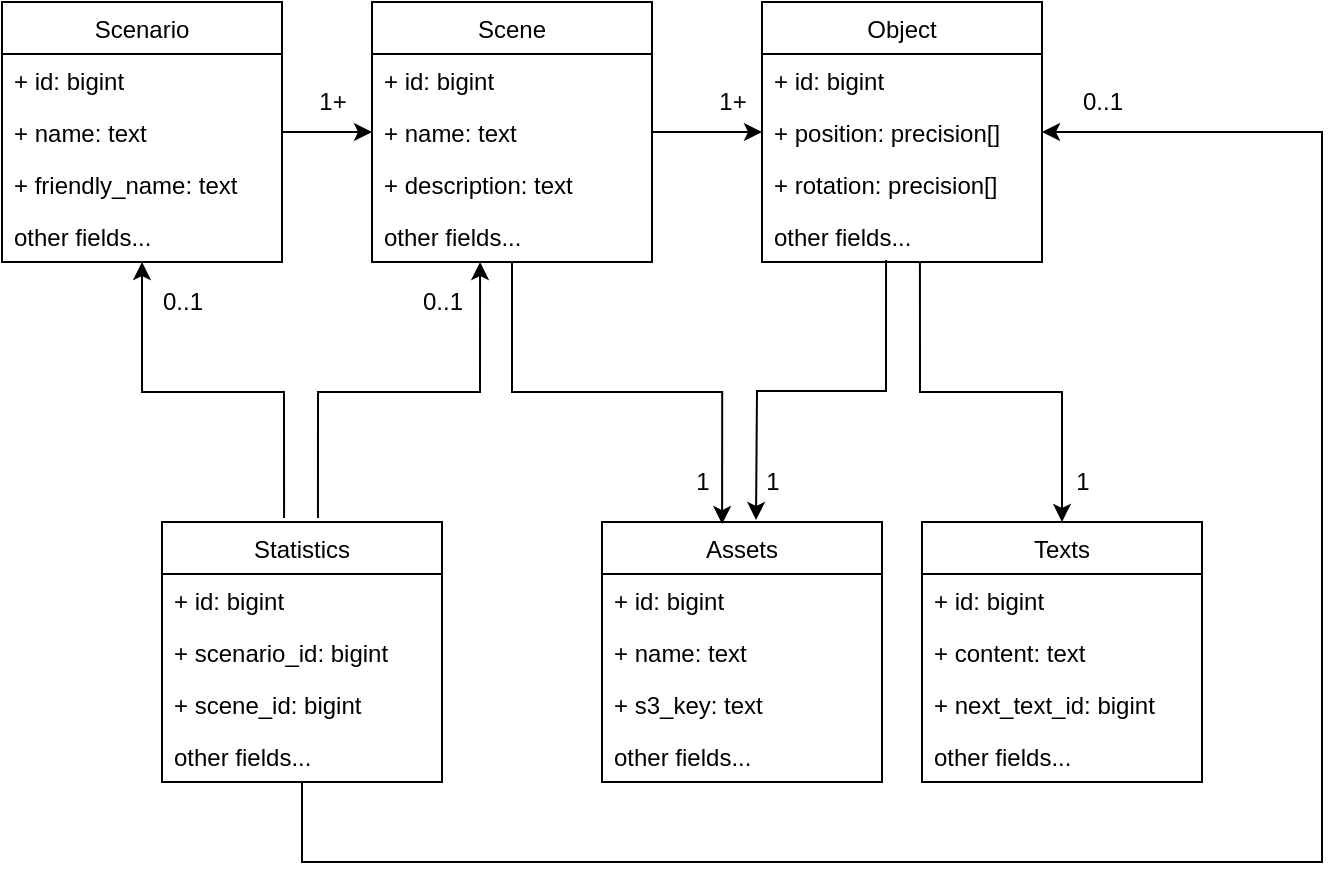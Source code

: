 <mxfile version="14.3.1" type="device"><diagram id="rXh0-NjaUA3zI-jD1oJU" name="Page-1"><mxGraphModel dx="1186" dy="741" grid="1" gridSize="10" guides="1" tooltips="1" connect="1" arrows="1" fold="1" page="1" pageScale="1" pageWidth="850" pageHeight="1100" math="0" shadow="0"><root><mxCell id="0"/><mxCell id="1" parent="0"/><mxCell id="Js6DecJQnbUkFzc6csNj-1" value="Assets" style="swimlane;fontStyle=0;childLayout=stackLayout;horizontal=1;startSize=26;fillColor=none;horizontalStack=0;resizeParent=1;resizeParentMax=0;resizeLast=0;collapsible=1;marginBottom=0;" vertex="1" parent="1"><mxGeometry x="395" y="320" width="140" height="130" as="geometry"><mxRectangle x="60" y="10" width="70" height="26" as="alternateBounds"/></mxGeometry></mxCell><mxCell id="Js6DecJQnbUkFzc6csNj-2" value="+ id: bigint" style="text;strokeColor=none;fillColor=none;align=left;verticalAlign=top;spacingLeft=4;spacingRight=4;overflow=hidden;rotatable=0;points=[[0,0.5],[1,0.5]];portConstraint=eastwest;" vertex="1" parent="Js6DecJQnbUkFzc6csNj-1"><mxGeometry y="26" width="140" height="26" as="geometry"/></mxCell><mxCell id="Js6DecJQnbUkFzc6csNj-3" value="+ name: text" style="text;strokeColor=none;fillColor=none;align=left;verticalAlign=top;spacingLeft=4;spacingRight=4;overflow=hidden;rotatable=0;points=[[0,0.5],[1,0.5]];portConstraint=eastwest;" vertex="1" parent="Js6DecJQnbUkFzc6csNj-1"><mxGeometry y="52" width="140" height="26" as="geometry"/></mxCell><mxCell id="Js6DecJQnbUkFzc6csNj-4" value="+ s3_key: text" style="text;strokeColor=none;fillColor=none;align=left;verticalAlign=top;spacingLeft=4;spacingRight=4;overflow=hidden;rotatable=0;points=[[0,0.5],[1,0.5]];portConstraint=eastwest;" vertex="1" parent="Js6DecJQnbUkFzc6csNj-1"><mxGeometry y="78" width="140" height="26" as="geometry"/></mxCell><mxCell id="Js6DecJQnbUkFzc6csNj-6" value="other fields..." style="text;strokeColor=none;fillColor=none;align=left;verticalAlign=top;spacingLeft=4;spacingRight=4;overflow=hidden;rotatable=0;points=[[0,0.5],[1,0.5]];portConstraint=eastwest;" vertex="1" parent="Js6DecJQnbUkFzc6csNj-1"><mxGeometry y="104" width="140" height="26" as="geometry"/></mxCell><mxCell id="Js6DecJQnbUkFzc6csNj-7" value="Scenario" style="swimlane;fontStyle=0;childLayout=stackLayout;horizontal=1;startSize=26;fillColor=none;horizontalStack=0;resizeParent=1;resizeParentMax=0;resizeLast=0;collapsible=1;marginBottom=0;" vertex="1" parent="1"><mxGeometry x="95" y="60" width="140" height="130" as="geometry"><mxRectangle x="60" y="10" width="70" height="26" as="alternateBounds"/></mxGeometry></mxCell><mxCell id="Js6DecJQnbUkFzc6csNj-8" value="+ id: bigint" style="text;strokeColor=none;fillColor=none;align=left;verticalAlign=top;spacingLeft=4;spacingRight=4;overflow=hidden;rotatable=0;points=[[0,0.5],[1,0.5]];portConstraint=eastwest;" vertex="1" parent="Js6DecJQnbUkFzc6csNj-7"><mxGeometry y="26" width="140" height="26" as="geometry"/></mxCell><mxCell id="Js6DecJQnbUkFzc6csNj-9" value="+ name: text" style="text;strokeColor=none;fillColor=none;align=left;verticalAlign=top;spacingLeft=4;spacingRight=4;overflow=hidden;rotatable=0;points=[[0,0.5],[1,0.5]];portConstraint=eastwest;" vertex="1" parent="Js6DecJQnbUkFzc6csNj-7"><mxGeometry y="52" width="140" height="26" as="geometry"/></mxCell><mxCell id="Js6DecJQnbUkFzc6csNj-10" value="+ friendly_name: text" style="text;strokeColor=none;fillColor=none;align=left;verticalAlign=top;spacingLeft=4;spacingRight=4;overflow=hidden;rotatable=0;points=[[0,0.5],[1,0.5]];portConstraint=eastwest;" vertex="1" parent="Js6DecJQnbUkFzc6csNj-7"><mxGeometry y="78" width="140" height="26" as="geometry"/></mxCell><mxCell id="Js6DecJQnbUkFzc6csNj-11" value="other fields..." style="text;strokeColor=none;fillColor=none;align=left;verticalAlign=top;spacingLeft=4;spacingRight=4;overflow=hidden;rotatable=0;points=[[0,0.5],[1,0.5]];portConstraint=eastwest;" vertex="1" parent="Js6DecJQnbUkFzc6csNj-7"><mxGeometry y="104" width="140" height="26" as="geometry"/></mxCell><mxCell id="Js6DecJQnbUkFzc6csNj-35" style="edgeStyle=orthogonalEdgeStyle;rounded=0;orthogonalLoop=1;jettySize=auto;html=1;entryX=0;entryY=0.5;entryDx=0;entryDy=0;" edge="1" parent="1" source="Js6DecJQnbUkFzc6csNj-12" target="Js6DecJQnbUkFzc6csNj-19"><mxGeometry relative="1" as="geometry"/></mxCell><mxCell id="Js6DecJQnbUkFzc6csNj-41" style="edgeStyle=orthogonalEdgeStyle;rounded=0;orthogonalLoop=1;jettySize=auto;html=1;entryX=0.429;entryY=0.008;entryDx=0;entryDy=0;entryPerimeter=0;" edge="1" parent="1" source="Js6DecJQnbUkFzc6csNj-12" target="Js6DecJQnbUkFzc6csNj-1"><mxGeometry relative="1" as="geometry"/></mxCell><mxCell id="Js6DecJQnbUkFzc6csNj-12" value="Scene" style="swimlane;fontStyle=0;childLayout=stackLayout;horizontal=1;startSize=26;fillColor=none;horizontalStack=0;resizeParent=1;resizeParentMax=0;resizeLast=0;collapsible=1;marginBottom=0;" vertex="1" parent="1"><mxGeometry x="280" y="60" width="140" height="130" as="geometry"><mxRectangle x="60" y="10" width="70" height="26" as="alternateBounds"/></mxGeometry></mxCell><mxCell id="Js6DecJQnbUkFzc6csNj-13" value="+ id: bigint" style="text;strokeColor=none;fillColor=none;align=left;verticalAlign=top;spacingLeft=4;spacingRight=4;overflow=hidden;rotatable=0;points=[[0,0.5],[1,0.5]];portConstraint=eastwest;" vertex="1" parent="Js6DecJQnbUkFzc6csNj-12"><mxGeometry y="26" width="140" height="26" as="geometry"/></mxCell><mxCell id="Js6DecJQnbUkFzc6csNj-14" value="+ name: text" style="text;strokeColor=none;fillColor=none;align=left;verticalAlign=top;spacingLeft=4;spacingRight=4;overflow=hidden;rotatable=0;points=[[0,0.5],[1,0.5]];portConstraint=eastwest;" vertex="1" parent="Js6DecJQnbUkFzc6csNj-12"><mxGeometry y="52" width="140" height="26" as="geometry"/></mxCell><mxCell id="Js6DecJQnbUkFzc6csNj-15" value="+ description: text" style="text;strokeColor=none;fillColor=none;align=left;verticalAlign=top;spacingLeft=4;spacingRight=4;overflow=hidden;rotatable=0;points=[[0,0.5],[1,0.5]];portConstraint=eastwest;" vertex="1" parent="Js6DecJQnbUkFzc6csNj-12"><mxGeometry y="78" width="140" height="26" as="geometry"/></mxCell><mxCell id="Js6DecJQnbUkFzc6csNj-16" value="other fields..." style="text;strokeColor=none;fillColor=none;align=left;verticalAlign=top;spacingLeft=4;spacingRight=4;overflow=hidden;rotatable=0;points=[[0,0.5],[1,0.5]];portConstraint=eastwest;" vertex="1" parent="Js6DecJQnbUkFzc6csNj-12"><mxGeometry y="104" width="140" height="26" as="geometry"/></mxCell><mxCell id="Js6DecJQnbUkFzc6csNj-32" style="edgeStyle=orthogonalEdgeStyle;rounded=0;orthogonalLoop=1;jettySize=auto;html=1;entryX=0.5;entryY=0;entryDx=0;entryDy=0;exitX=0.564;exitY=1;exitDx=0;exitDy=0;exitPerimeter=0;" edge="1" parent="1" source="Js6DecJQnbUkFzc6csNj-21" target="Js6DecJQnbUkFzc6csNj-27"><mxGeometry relative="1" as="geometry"/></mxCell><mxCell id="Js6DecJQnbUkFzc6csNj-39" style="edgeStyle=orthogonalEdgeStyle;rounded=0;orthogonalLoop=1;jettySize=auto;html=1;exitX=0.443;exitY=0.962;exitDx=0;exitDy=0;exitPerimeter=0;" edge="1" parent="1" source="Js6DecJQnbUkFzc6csNj-21"><mxGeometry relative="1" as="geometry"><mxPoint x="472" y="319" as="targetPoint"/></mxGeometry></mxCell><mxCell id="Js6DecJQnbUkFzc6csNj-17" value="Object" style="swimlane;fontStyle=0;childLayout=stackLayout;horizontal=1;startSize=26;fillColor=none;horizontalStack=0;resizeParent=1;resizeParentMax=0;resizeLast=0;collapsible=1;marginBottom=0;" vertex="1" parent="1"><mxGeometry x="475" y="60" width="140" height="130" as="geometry"><mxRectangle x="60" y="10" width="70" height="26" as="alternateBounds"/></mxGeometry></mxCell><mxCell id="Js6DecJQnbUkFzc6csNj-18" value="+ id: bigint" style="text;strokeColor=none;fillColor=none;align=left;verticalAlign=top;spacingLeft=4;spacingRight=4;overflow=hidden;rotatable=0;points=[[0,0.5],[1,0.5]];portConstraint=eastwest;" vertex="1" parent="Js6DecJQnbUkFzc6csNj-17"><mxGeometry y="26" width="140" height="26" as="geometry"/></mxCell><mxCell id="Js6DecJQnbUkFzc6csNj-19" value="+ position: precision[]" style="text;strokeColor=none;fillColor=none;align=left;verticalAlign=top;spacingLeft=4;spacingRight=4;overflow=hidden;rotatable=0;points=[[0,0.5],[1,0.5]];portConstraint=eastwest;" vertex="1" parent="Js6DecJQnbUkFzc6csNj-17"><mxGeometry y="52" width="140" height="26" as="geometry"/></mxCell><mxCell id="Js6DecJQnbUkFzc6csNj-20" value="+ rotation: precision[]" style="text;strokeColor=none;fillColor=none;align=left;verticalAlign=top;spacingLeft=4;spacingRight=4;overflow=hidden;rotatable=0;points=[[0,0.5],[1,0.5]];portConstraint=eastwest;" vertex="1" parent="Js6DecJQnbUkFzc6csNj-17"><mxGeometry y="78" width="140" height="26" as="geometry"/></mxCell><mxCell id="Js6DecJQnbUkFzc6csNj-21" value="other fields..." style="text;strokeColor=none;fillColor=none;align=left;verticalAlign=top;spacingLeft=4;spacingRight=4;overflow=hidden;rotatable=0;points=[[0,0.5],[1,0.5]];portConstraint=eastwest;" vertex="1" parent="Js6DecJQnbUkFzc6csNj-17"><mxGeometry y="104" width="140" height="26" as="geometry"/></mxCell><mxCell id="Js6DecJQnbUkFzc6csNj-43" style="edgeStyle=orthogonalEdgeStyle;rounded=0;orthogonalLoop=1;jettySize=auto;html=1;entryX=0.5;entryY=1;entryDx=0;entryDy=0;entryPerimeter=0;exitX=0.436;exitY=-0.015;exitDx=0;exitDy=0;exitPerimeter=0;" edge="1" parent="1" source="Js6DecJQnbUkFzc6csNj-22" target="Js6DecJQnbUkFzc6csNj-11"><mxGeometry relative="1" as="geometry"/></mxCell><mxCell id="Js6DecJQnbUkFzc6csNj-44" style="edgeStyle=orthogonalEdgeStyle;rounded=0;orthogonalLoop=1;jettySize=auto;html=1;entryX=0.386;entryY=1;entryDx=0;entryDy=0;entryPerimeter=0;exitX=0.557;exitY=-0.015;exitDx=0;exitDy=0;exitPerimeter=0;" edge="1" parent="1" source="Js6DecJQnbUkFzc6csNj-22" target="Js6DecJQnbUkFzc6csNj-16"><mxGeometry relative="1" as="geometry"/></mxCell><mxCell id="Js6DecJQnbUkFzc6csNj-45" style="edgeStyle=orthogonalEdgeStyle;rounded=0;orthogonalLoop=1;jettySize=auto;html=1;entryX=1;entryY=0.5;entryDx=0;entryDy=0;" edge="1" parent="1" source="Js6DecJQnbUkFzc6csNj-22" target="Js6DecJQnbUkFzc6csNj-19"><mxGeometry relative="1" as="geometry"><Array as="points"><mxPoint x="245" y="490"/><mxPoint x="755" y="490"/><mxPoint x="755" y="125"/></Array></mxGeometry></mxCell><mxCell id="Js6DecJQnbUkFzc6csNj-22" value="Statistics" style="swimlane;fontStyle=0;childLayout=stackLayout;horizontal=1;startSize=26;fillColor=none;horizontalStack=0;resizeParent=1;resizeParentMax=0;resizeLast=0;collapsible=1;marginBottom=0;" vertex="1" parent="1"><mxGeometry x="175" y="320" width="140" height="130" as="geometry"><mxRectangle x="60" y="10" width="70" height="26" as="alternateBounds"/></mxGeometry></mxCell><mxCell id="Js6DecJQnbUkFzc6csNj-23" value="+ id: bigint" style="text;strokeColor=none;fillColor=none;align=left;verticalAlign=top;spacingLeft=4;spacingRight=4;overflow=hidden;rotatable=0;points=[[0,0.5],[1,0.5]];portConstraint=eastwest;" vertex="1" parent="Js6DecJQnbUkFzc6csNj-22"><mxGeometry y="26" width="140" height="26" as="geometry"/></mxCell><mxCell id="Js6DecJQnbUkFzc6csNj-24" value="+ scenario_id: bigint" style="text;strokeColor=none;fillColor=none;align=left;verticalAlign=top;spacingLeft=4;spacingRight=4;overflow=hidden;rotatable=0;points=[[0,0.5],[1,0.5]];portConstraint=eastwest;" vertex="1" parent="Js6DecJQnbUkFzc6csNj-22"><mxGeometry y="52" width="140" height="26" as="geometry"/></mxCell><mxCell id="Js6DecJQnbUkFzc6csNj-25" value="+ scene_id: bigint" style="text;strokeColor=none;fillColor=none;align=left;verticalAlign=top;spacingLeft=4;spacingRight=4;overflow=hidden;rotatable=0;points=[[0,0.5],[1,0.5]];portConstraint=eastwest;" vertex="1" parent="Js6DecJQnbUkFzc6csNj-22"><mxGeometry y="78" width="140" height="26" as="geometry"/></mxCell><mxCell id="Js6DecJQnbUkFzc6csNj-26" value="other fields..." style="text;strokeColor=none;fillColor=none;align=left;verticalAlign=top;spacingLeft=4;spacingRight=4;overflow=hidden;rotatable=0;points=[[0,0.5],[1,0.5]];portConstraint=eastwest;" vertex="1" parent="Js6DecJQnbUkFzc6csNj-22"><mxGeometry y="104" width="140" height="26" as="geometry"/></mxCell><mxCell id="Js6DecJQnbUkFzc6csNj-27" value="Texts" style="swimlane;fontStyle=0;childLayout=stackLayout;horizontal=1;startSize=26;fillColor=none;horizontalStack=0;resizeParent=1;resizeParentMax=0;resizeLast=0;collapsible=1;marginBottom=0;" vertex="1" parent="1"><mxGeometry x="555" y="320" width="140" height="130" as="geometry"><mxRectangle x="60" y="10" width="70" height="26" as="alternateBounds"/></mxGeometry></mxCell><mxCell id="Js6DecJQnbUkFzc6csNj-28" value="+ id: bigint" style="text;strokeColor=none;fillColor=none;align=left;verticalAlign=top;spacingLeft=4;spacingRight=4;overflow=hidden;rotatable=0;points=[[0,0.5],[1,0.5]];portConstraint=eastwest;" vertex="1" parent="Js6DecJQnbUkFzc6csNj-27"><mxGeometry y="26" width="140" height="26" as="geometry"/></mxCell><mxCell id="Js6DecJQnbUkFzc6csNj-29" value="+ content: text" style="text;strokeColor=none;fillColor=none;align=left;verticalAlign=top;spacingLeft=4;spacingRight=4;overflow=hidden;rotatable=0;points=[[0,0.5],[1,0.5]];portConstraint=eastwest;" vertex="1" parent="Js6DecJQnbUkFzc6csNj-27"><mxGeometry y="52" width="140" height="26" as="geometry"/></mxCell><mxCell id="Js6DecJQnbUkFzc6csNj-30" value="+ next_text_id: bigint" style="text;strokeColor=none;fillColor=none;align=left;verticalAlign=top;spacingLeft=4;spacingRight=4;overflow=hidden;rotatable=0;points=[[0,0.5],[1,0.5]];portConstraint=eastwest;" vertex="1" parent="Js6DecJQnbUkFzc6csNj-27"><mxGeometry y="78" width="140" height="26" as="geometry"/></mxCell><mxCell id="Js6DecJQnbUkFzc6csNj-31" value="other fields..." style="text;strokeColor=none;fillColor=none;align=left;verticalAlign=top;spacingLeft=4;spacingRight=4;overflow=hidden;rotatable=0;points=[[0,0.5],[1,0.5]];portConstraint=eastwest;" vertex="1" parent="Js6DecJQnbUkFzc6csNj-27"><mxGeometry y="104" width="140" height="26" as="geometry"/></mxCell><mxCell id="Js6DecJQnbUkFzc6csNj-34" value="1" style="text;html=1;align=center;verticalAlign=middle;resizable=0;points=[];autosize=1;" vertex="1" parent="1"><mxGeometry x="625" y="290" width="20" height="20" as="geometry"/></mxCell><mxCell id="Js6DecJQnbUkFzc6csNj-36" value="1+" style="text;html=1;align=center;verticalAlign=middle;resizable=0;points=[];autosize=1;" vertex="1" parent="1"><mxGeometry x="445" y="100" width="30" height="20" as="geometry"/></mxCell><mxCell id="Js6DecJQnbUkFzc6csNj-37" style="edgeStyle=orthogonalEdgeStyle;rounded=0;orthogonalLoop=1;jettySize=auto;html=1;entryX=0;entryY=0.5;entryDx=0;entryDy=0;" edge="1" parent="1" source="Js6DecJQnbUkFzc6csNj-9" target="Js6DecJQnbUkFzc6csNj-14"><mxGeometry relative="1" as="geometry"/></mxCell><mxCell id="Js6DecJQnbUkFzc6csNj-38" value="1+" style="text;html=1;align=center;verticalAlign=middle;resizable=0;points=[];autosize=1;" vertex="1" parent="1"><mxGeometry x="245" y="100" width="30" height="20" as="geometry"/></mxCell><mxCell id="Js6DecJQnbUkFzc6csNj-40" value="1" style="text;html=1;align=center;verticalAlign=middle;resizable=0;points=[];autosize=1;" vertex="1" parent="1"><mxGeometry x="470" y="290" width="20" height="20" as="geometry"/></mxCell><mxCell id="Js6DecJQnbUkFzc6csNj-42" value="1" style="text;html=1;align=center;verticalAlign=middle;resizable=0;points=[];autosize=1;" vertex="1" parent="1"><mxGeometry x="435" y="290" width="20" height="20" as="geometry"/></mxCell><mxCell id="Js6DecJQnbUkFzc6csNj-46" value="0..1" style="text;html=1;align=center;verticalAlign=middle;resizable=0;points=[];autosize=1;" vertex="1" parent="1"><mxGeometry x="165" y="200" width="40" height="20" as="geometry"/></mxCell><mxCell id="Js6DecJQnbUkFzc6csNj-47" value="0..1" style="text;html=1;align=center;verticalAlign=middle;resizable=0;points=[];autosize=1;" vertex="1" parent="1"><mxGeometry x="295" y="200" width="40" height="20" as="geometry"/></mxCell><mxCell id="Js6DecJQnbUkFzc6csNj-48" value="0..1" style="text;html=1;align=center;verticalAlign=middle;resizable=0;points=[];autosize=1;" vertex="1" parent="1"><mxGeometry x="625" y="100" width="40" height="20" as="geometry"/></mxCell></root></mxGraphModel></diagram></mxfile>
